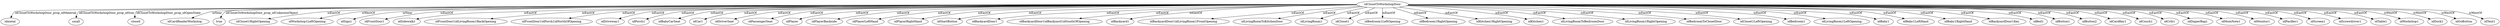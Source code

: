 strict digraph  {
idClosetToWorkshopDoor [node_type=entity_node];
idmetal [node_type=property_node];
small [node_type=property_node];
closed [node_type=property_node];
idCardReaderWorkshop [node_type=entity_node];
true [node_type=property_node];
idCloset1RightOpening [node_type=entity_node];
idWorkshop1LeftOpening [node_type=entity_node];
idSign1 [node_type=entity_node];
idFrontDoor1 [node_type=entity_node];
idSidewalk1 [node_type=entity_node];
idFrontDoor1idLivingRoom1BackOpening [node_type=entity_node];
idFrontDoor1idPorch1idNorthOfOpening [node_type=entity_node];
idDriveway1 [node_type=entity_node];
idPorch1 [node_type=entity_node];
idBabyCarSeat [node_type=entity_node];
idCar1 [node_type=entity_node];
idDriverSeat [node_type=entity_node];
idPassengerSeat [node_type=entity_node];
idPlayer [node_type=entity_node];
idPlayerBackside [node_type=entity_node];
idPlayerLeftHand [node_type=entity_node];
idPlayerRightHand [node_type=entity_node];
idStartButton [node_type=entity_node];
idBackyardDoor1 [node_type=entity_node];
idBackyardDoor1idBackyard1idSouthOfOpening [node_type=entity_node];
idBackyard1 [node_type=entity_node];
idBackyardDoor1idLivingRoom1FrontOpening [node_type=entity_node];
idLivingRoomToKitchenDoor [node_type=entity_node];
idLivingRoom1 [node_type=entity_node];
idCloset1 [node_type=entity_node];
idBedroom1LeftOpening [node_type=entity_node];
idBedroom1RightOpening [node_type=entity_node];
idKitchen1RightOpening [node_type=entity_node];
idKitchen1 [node_type=entity_node];
idLivingRoomToBedroomDoor [node_type=entity_node];
idLivingRoom1RightOpening [node_type=entity_node];
idBedroomToClosetDoor [node_type=entity_node];
idCloset1LeftOpening [node_type=entity_node];
idBedroom1 [node_type=entity_node];
idLivingRoom1LeftOpening [node_type=entity_node];
idBaby1 [node_type=entity_node];
idBaby1LeftHand [node_type=entity_node];
idBaby1RightHand [node_type=entity_node];
idBackyardDoor1Key [node_type=entity_node];
idBed1 [node_type=entity_node];
idButton1 [node_type=entity_node];
idButton2 [node_type=entity_node];
idCardKey1 [node_type=entity_node];
idCouch1 [node_type=entity_node];
idCrib1 [node_type=entity_node];
idDiaperBag1 [node_type=entity_node];
idMomNote1 [node_type=entity_node];
idMonitor1 [node_type=entity_node];
idPacifier1 [node_type=entity_node];
idScreen1 [node_type=entity_node];
idScrewdriver1 [node_type=entity_node];
idTable1 [node_type=entity_node];
idWorkshop1 [node_type=entity_node];
idDock1 [node_type=entity_node];
idGoButton [node_type=entity_node];
idTent1 [node_type=entity_node];
idClosetToWorkshopDoor -> idmetal  [edge_type=property, label=idClosetToWorkshopDoor_prop_idMaterial];
idClosetToWorkshopDoor -> small  [edge_type=property, label=idClosetToWorkshopDoor_prop_idSize];
idClosetToWorkshopDoor -> closed  [edge_type=property, label=idClosetToWorkshopDoor_prop_idOpenState];
idClosetToWorkshopDoor -> idCardReaderWorkshop  [edge_type=relationship, label=isNear];
idClosetToWorkshopDoor -> true  [edge_type=property, label=idClosetToWorkshopDoor_prop_idUnknownObject];
idClosetToWorkshopDoor -> idCloset1RightOpening  [edge_type=relationship, label=isEastOf];
idClosetToWorkshopDoor -> idWorkshop1LeftOpening  [edge_type=relationship, label=isWestOf];
idClosetToWorkshopDoor -> idSign1  [edge_type=relationship, label=isNear];
idClosetToWorkshopDoor -> idFrontDoor1  [edge_type=relationship, label=isEastOf];
idClosetToWorkshopDoor -> idSidewalk1  [edge_type=relationship, label=isEastOf];
idClosetToWorkshopDoor -> idFrontDoor1idLivingRoom1BackOpening  [edge_type=relationship, label=isEastOf];
idClosetToWorkshopDoor -> idFrontDoor1idPorch1idNorthOfOpening  [edge_type=relationship, label=isEastOf];
idClosetToWorkshopDoor -> idDriveway1  [edge_type=relationship, label=isEastOf];
idClosetToWorkshopDoor -> idPorch1  [edge_type=relationship, label=isEastOf];
idClosetToWorkshopDoor -> idBabyCarSeat  [edge_type=relationship, label=isEastOf];
idClosetToWorkshopDoor -> idCar1  [edge_type=relationship, label=isEastOf];
idClosetToWorkshopDoor -> idDriverSeat  [edge_type=relationship, label=isEastOf];
idClosetToWorkshopDoor -> idPassengerSeat  [edge_type=relationship, label=isEastOf];
idClosetToWorkshopDoor -> idPlayer  [edge_type=relationship, label=isEastOf];
idClosetToWorkshopDoor -> idPlayerBackside  [edge_type=relationship, label=isEastOf];
idClosetToWorkshopDoor -> idPlayerLeftHand  [edge_type=relationship, label=isEastOf];
idClosetToWorkshopDoor -> idPlayerRightHand  [edge_type=relationship, label=isEastOf];
idClosetToWorkshopDoor -> idStartButton  [edge_type=relationship, label=isEastOf];
idClosetToWorkshopDoor -> idBackyardDoor1  [edge_type=relationship, label=isEastOf];
idClosetToWorkshopDoor -> idBackyardDoor1idBackyard1idSouthOfOpening  [edge_type=relationship, label=isEastOf];
idClosetToWorkshopDoor -> idBackyard1  [edge_type=relationship, label=isEastOf];
idClosetToWorkshopDoor -> idBackyardDoor1idLivingRoom1FrontOpening  [edge_type=relationship, label=isEastOf];
idClosetToWorkshopDoor -> idLivingRoomToKitchenDoor  [edge_type=relationship, label=isEastOf];
idClosetToWorkshopDoor -> idLivingRoom1  [edge_type=relationship, label=isEastOf];
idClosetToWorkshopDoor -> idCloset1  [edge_type=relationship, label=isEastOf];
idClosetToWorkshopDoor -> idBedroom1LeftOpening  [edge_type=relationship, label=isEastOf];
idClosetToWorkshopDoor -> idBedroom1RightOpening  [edge_type=relationship, label=isEastOf];
idClosetToWorkshopDoor -> idKitchen1RightOpening  [edge_type=relationship, label=isEastOf];
idClosetToWorkshopDoor -> idKitchen1  [edge_type=relationship, label=isEastOf];
idClosetToWorkshopDoor -> idLivingRoomToBedroomDoor  [edge_type=relationship, label=isEastOf];
idClosetToWorkshopDoor -> idLivingRoom1RightOpening  [edge_type=relationship, label=isEastOf];
idClosetToWorkshopDoor -> idBedroomToClosetDoor  [edge_type=relationship, label=isEastOf];
idClosetToWorkshopDoor -> idCloset1LeftOpening  [edge_type=relationship, label=isEastOf];
idClosetToWorkshopDoor -> idBedroom1  [edge_type=relationship, label=isEastOf];
idClosetToWorkshopDoor -> idLivingRoom1LeftOpening  [edge_type=relationship, label=isEastOf];
idClosetToWorkshopDoor -> idBaby1  [edge_type=relationship, label=isEastOf];
idClosetToWorkshopDoor -> idBaby1LeftHand  [edge_type=relationship, label=isEastOf];
idClosetToWorkshopDoor -> idBaby1RightHand  [edge_type=relationship, label=isEastOf];
idClosetToWorkshopDoor -> idBackyardDoor1Key  [edge_type=relationship, label=isEastOf];
idClosetToWorkshopDoor -> idBed1  [edge_type=relationship, label=isEastOf];
idClosetToWorkshopDoor -> idButton1  [edge_type=relationship, label=isEastOf];
idClosetToWorkshopDoor -> idButton2  [edge_type=relationship, label=isEastOf];
idClosetToWorkshopDoor -> idCardKey1  [edge_type=relationship, label=isEastOf];
idClosetToWorkshopDoor -> idCouch1  [edge_type=relationship, label=isEastOf];
idClosetToWorkshopDoor -> idCrib1  [edge_type=relationship, label=isEastOf];
idClosetToWorkshopDoor -> idDiaperBag1  [edge_type=relationship, label=isEastOf];
idClosetToWorkshopDoor -> idMomNote1  [edge_type=relationship, label=isEastOf];
idClosetToWorkshopDoor -> idMonitor1  [edge_type=relationship, label=isEastOf];
idClosetToWorkshopDoor -> idPacifier1  [edge_type=relationship, label=isEastOf];
idClosetToWorkshopDoor -> idScreen1  [edge_type=relationship, label=isEastOf];
idClosetToWorkshopDoor -> idScrewdriver1  [edge_type=relationship, label=isEastOf];
idClosetToWorkshopDoor -> idTable1  [edge_type=relationship, label=isEastOf];
idClosetToWorkshopDoor -> idWorkshop1  [edge_type=relationship, label=isWestOf];
idClosetToWorkshopDoor -> idDock1  [edge_type=relationship, label=isWestOf];
idClosetToWorkshopDoor -> idGoButton  [edge_type=relationship, label=isWestOf];
idClosetToWorkshopDoor -> idTent1  [edge_type=relationship, label=isWestOf];
}

